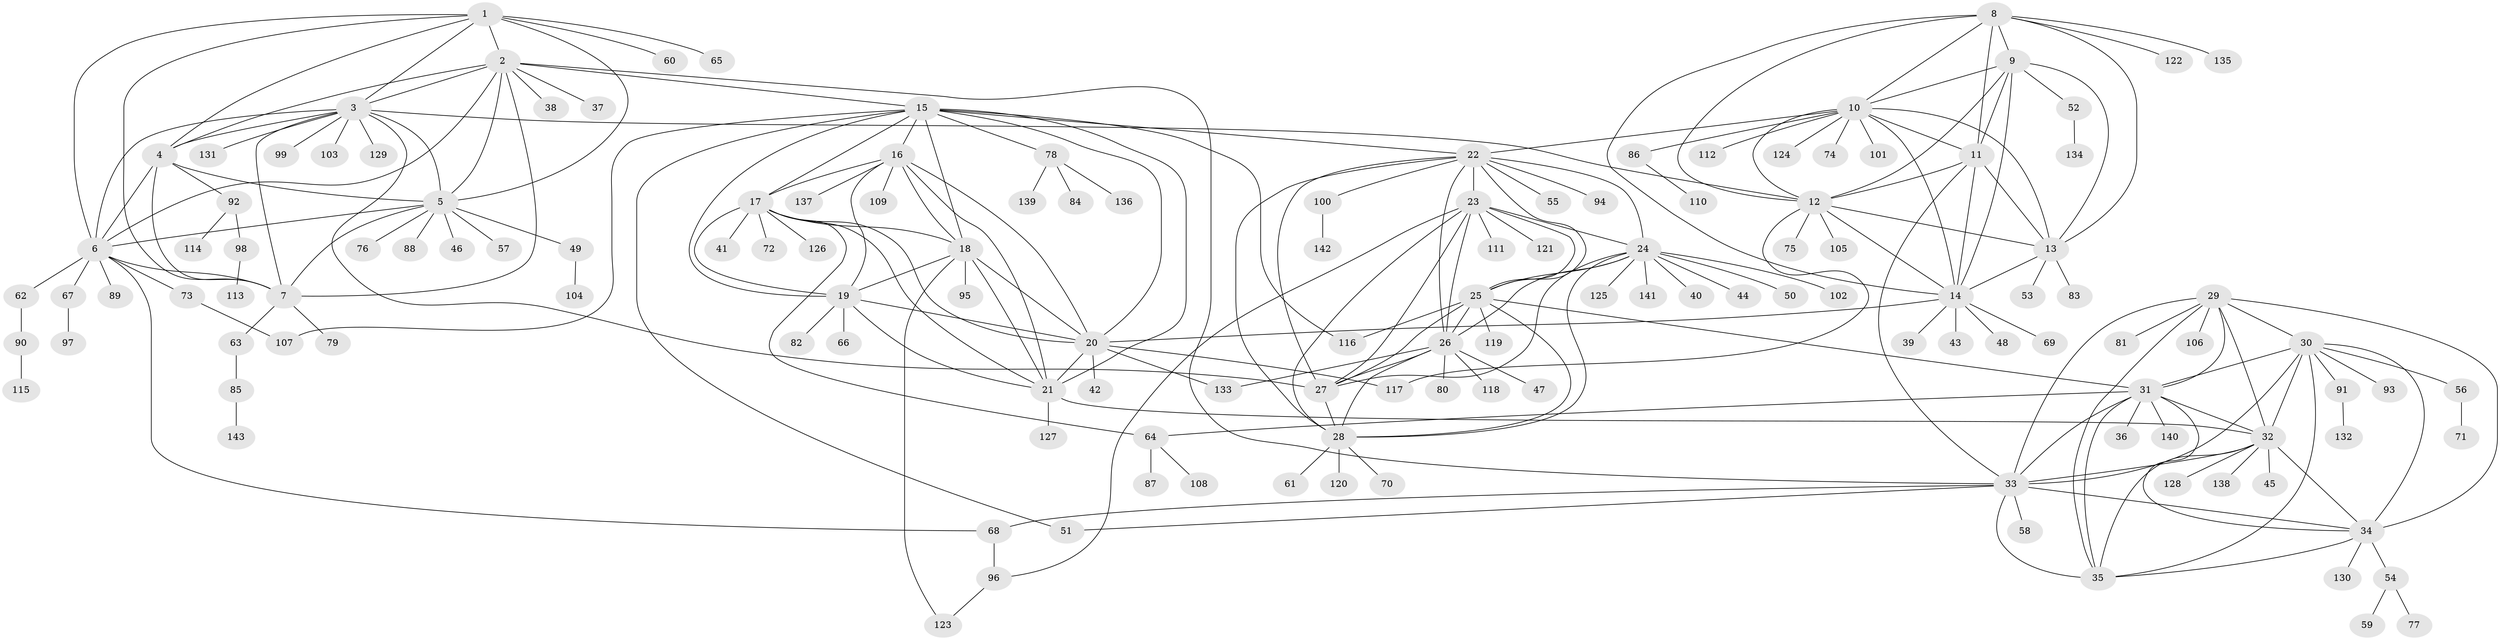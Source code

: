 // coarse degree distribution, {6: 0.05555555555555555, 14: 0.009259259259259259, 10: 0.018518518518518517, 9: 0.046296296296296294, 7: 0.037037037037037035, 11: 0.009259259259259259, 8: 0.018518518518518517, 13: 0.018518518518518517, 4: 0.018518518518518517, 5: 0.009259259259259259, 1: 0.6481481481481481, 2: 0.08333333333333333, 3: 0.027777777777777776}
// Generated by graph-tools (version 1.1) at 2025/42/03/06/25 10:42:12]
// undirected, 143 vertices, 232 edges
graph export_dot {
graph [start="1"]
  node [color=gray90,style=filled];
  1;
  2;
  3;
  4;
  5;
  6;
  7;
  8;
  9;
  10;
  11;
  12;
  13;
  14;
  15;
  16;
  17;
  18;
  19;
  20;
  21;
  22;
  23;
  24;
  25;
  26;
  27;
  28;
  29;
  30;
  31;
  32;
  33;
  34;
  35;
  36;
  37;
  38;
  39;
  40;
  41;
  42;
  43;
  44;
  45;
  46;
  47;
  48;
  49;
  50;
  51;
  52;
  53;
  54;
  55;
  56;
  57;
  58;
  59;
  60;
  61;
  62;
  63;
  64;
  65;
  66;
  67;
  68;
  69;
  70;
  71;
  72;
  73;
  74;
  75;
  76;
  77;
  78;
  79;
  80;
  81;
  82;
  83;
  84;
  85;
  86;
  87;
  88;
  89;
  90;
  91;
  92;
  93;
  94;
  95;
  96;
  97;
  98;
  99;
  100;
  101;
  102;
  103;
  104;
  105;
  106;
  107;
  108;
  109;
  110;
  111;
  112;
  113;
  114;
  115;
  116;
  117;
  118;
  119;
  120;
  121;
  122;
  123;
  124;
  125;
  126;
  127;
  128;
  129;
  130;
  131;
  132;
  133;
  134;
  135;
  136;
  137;
  138;
  139;
  140;
  141;
  142;
  143;
  1 -- 2;
  1 -- 3;
  1 -- 4;
  1 -- 5;
  1 -- 6;
  1 -- 7;
  1 -- 60;
  1 -- 65;
  2 -- 3;
  2 -- 4;
  2 -- 5;
  2 -- 6;
  2 -- 7;
  2 -- 15;
  2 -- 33;
  2 -- 37;
  2 -- 38;
  3 -- 4;
  3 -- 5;
  3 -- 6;
  3 -- 7;
  3 -- 12;
  3 -- 27;
  3 -- 99;
  3 -- 103;
  3 -- 129;
  3 -- 131;
  4 -- 5;
  4 -- 6;
  4 -- 7;
  4 -- 92;
  5 -- 6;
  5 -- 7;
  5 -- 46;
  5 -- 49;
  5 -- 57;
  5 -- 76;
  5 -- 88;
  6 -- 7;
  6 -- 62;
  6 -- 67;
  6 -- 68;
  6 -- 73;
  6 -- 89;
  7 -- 63;
  7 -- 79;
  8 -- 9;
  8 -- 10;
  8 -- 11;
  8 -- 12;
  8 -- 13;
  8 -- 14;
  8 -- 122;
  8 -- 135;
  9 -- 10;
  9 -- 11;
  9 -- 12;
  9 -- 13;
  9 -- 14;
  9 -- 52;
  10 -- 11;
  10 -- 12;
  10 -- 13;
  10 -- 14;
  10 -- 22;
  10 -- 74;
  10 -- 86;
  10 -- 101;
  10 -- 112;
  10 -- 124;
  11 -- 12;
  11 -- 13;
  11 -- 14;
  11 -- 33;
  12 -- 13;
  12 -- 14;
  12 -- 75;
  12 -- 105;
  12 -- 117;
  13 -- 14;
  13 -- 53;
  13 -- 83;
  14 -- 20;
  14 -- 39;
  14 -- 43;
  14 -- 48;
  14 -- 69;
  15 -- 16;
  15 -- 17;
  15 -- 18;
  15 -- 19;
  15 -- 20;
  15 -- 21;
  15 -- 22;
  15 -- 51;
  15 -- 78;
  15 -- 107;
  15 -- 116;
  16 -- 17;
  16 -- 18;
  16 -- 19;
  16 -- 20;
  16 -- 21;
  16 -- 109;
  16 -- 137;
  17 -- 18;
  17 -- 19;
  17 -- 20;
  17 -- 21;
  17 -- 41;
  17 -- 64;
  17 -- 72;
  17 -- 126;
  18 -- 19;
  18 -- 20;
  18 -- 21;
  18 -- 95;
  18 -- 123;
  19 -- 20;
  19 -- 21;
  19 -- 66;
  19 -- 82;
  20 -- 21;
  20 -- 42;
  20 -- 117;
  20 -- 133;
  21 -- 32;
  21 -- 127;
  22 -- 23;
  22 -- 24;
  22 -- 25;
  22 -- 26;
  22 -- 27;
  22 -- 28;
  22 -- 55;
  22 -- 94;
  22 -- 100;
  23 -- 24;
  23 -- 25;
  23 -- 26;
  23 -- 27;
  23 -- 28;
  23 -- 96;
  23 -- 111;
  23 -- 121;
  24 -- 25;
  24 -- 26;
  24 -- 27;
  24 -- 28;
  24 -- 40;
  24 -- 44;
  24 -- 50;
  24 -- 102;
  24 -- 125;
  24 -- 141;
  25 -- 26;
  25 -- 27;
  25 -- 28;
  25 -- 31;
  25 -- 116;
  25 -- 119;
  26 -- 27;
  26 -- 28;
  26 -- 47;
  26 -- 80;
  26 -- 118;
  26 -- 133;
  27 -- 28;
  28 -- 61;
  28 -- 70;
  28 -- 120;
  29 -- 30;
  29 -- 31;
  29 -- 32;
  29 -- 33;
  29 -- 34;
  29 -- 35;
  29 -- 81;
  29 -- 106;
  30 -- 31;
  30 -- 32;
  30 -- 33;
  30 -- 34;
  30 -- 35;
  30 -- 56;
  30 -- 91;
  30 -- 93;
  31 -- 32;
  31 -- 33;
  31 -- 34;
  31 -- 35;
  31 -- 36;
  31 -- 64;
  31 -- 140;
  32 -- 33;
  32 -- 34;
  32 -- 35;
  32 -- 45;
  32 -- 128;
  32 -- 138;
  33 -- 34;
  33 -- 35;
  33 -- 51;
  33 -- 58;
  33 -- 68;
  34 -- 35;
  34 -- 54;
  34 -- 130;
  49 -- 104;
  52 -- 134;
  54 -- 59;
  54 -- 77;
  56 -- 71;
  62 -- 90;
  63 -- 85;
  64 -- 87;
  64 -- 108;
  67 -- 97;
  68 -- 96;
  73 -- 107;
  78 -- 84;
  78 -- 136;
  78 -- 139;
  85 -- 143;
  86 -- 110;
  90 -- 115;
  91 -- 132;
  92 -- 98;
  92 -- 114;
  96 -- 123;
  98 -- 113;
  100 -- 142;
}
